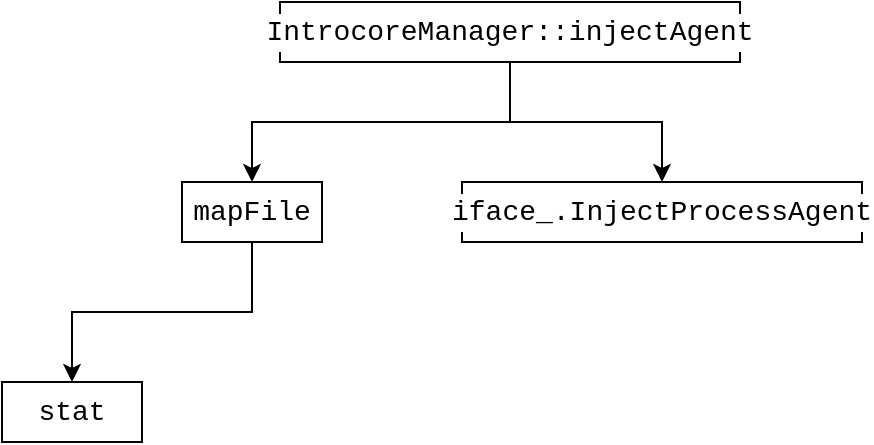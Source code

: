 <mxfile version="16.6.1" type="github">
  <diagram id="F_U6pM1qq8SpCUaOEMC0" name="Page-1">
    <mxGraphModel dx="1209" dy="634" grid="1" gridSize="10" guides="1" tooltips="1" connect="1" arrows="1" fold="1" page="1" pageScale="1" pageWidth="827" pageHeight="1169" math="0" shadow="0">
      <root>
        <mxCell id="0" />
        <mxCell id="1" parent="0" />
        <mxCell id="gUDkAE20RX9uTa4XjMVf-42" style="edgeStyle=orthogonalEdgeStyle;rounded=0;orthogonalLoop=1;jettySize=auto;html=1;exitX=0.5;exitY=1;exitDx=0;exitDy=0;entryX=0.5;entryY=0;entryDx=0;entryDy=0;fontColor=#000000;" edge="1" parent="1" source="gUDkAE20RX9uTa4XjMVf-40" target="gUDkAE20RX9uTa4XjMVf-41">
          <mxGeometry relative="1" as="geometry" />
        </mxCell>
        <mxCell id="gUDkAE20RX9uTa4XjMVf-44" style="edgeStyle=orthogonalEdgeStyle;rounded=0;orthogonalLoop=1;jettySize=auto;html=1;exitX=0.5;exitY=1;exitDx=0;exitDy=0;fontColor=#000000;" edge="1" parent="1" source="gUDkAE20RX9uTa4XjMVf-40" target="gUDkAE20RX9uTa4XjMVf-43">
          <mxGeometry relative="1" as="geometry" />
        </mxCell>
        <mxCell id="gUDkAE20RX9uTa4XjMVf-40" value="&lt;div style=&quot;font-family: &amp;#34;consolas&amp;#34; , &amp;#34;courier new&amp;#34; , monospace ; font-size: 14px ; line-height: 19px&quot;&gt;&lt;span style=&quot;background-color: rgb(255 , 255 , 255)&quot;&gt;IntrocoreManager::injectAgent&lt;/span&gt;&lt;/div&gt;" style="rounded=0;whiteSpace=wrap;html=1;shadow=0;labelBackgroundColor=#FFFFFF;fontColor=#000000;" vertex="1" parent="1">
          <mxGeometry x="299" y="40" width="230" height="30" as="geometry" />
        </mxCell>
        <mxCell id="gUDkAE20RX9uTa4XjMVf-47" style="edgeStyle=orthogonalEdgeStyle;rounded=0;orthogonalLoop=1;jettySize=auto;html=1;exitX=0.5;exitY=1;exitDx=0;exitDy=0;fontColor=#000000;" edge="1" parent="1" source="gUDkAE20RX9uTa4XjMVf-41" target="gUDkAE20RX9uTa4XjMVf-46">
          <mxGeometry relative="1" as="geometry" />
        </mxCell>
        <mxCell id="gUDkAE20RX9uTa4XjMVf-41" value="&lt;div style=&quot;font-family: &amp;#34;consolas&amp;#34; , &amp;#34;courier new&amp;#34; , monospace ; font-size: 14px ; line-height: 19px&quot;&gt;&lt;span style=&quot;background-color: rgb(255 , 255 , 255)&quot;&gt;mapFile&lt;/span&gt;&lt;/div&gt;" style="rounded=0;whiteSpace=wrap;html=1;shadow=0;labelBackgroundColor=#FFFFFF;fontColor=#000000;" vertex="1" parent="1">
          <mxGeometry x="250" y="130" width="70" height="30" as="geometry" />
        </mxCell>
        <mxCell id="gUDkAE20RX9uTa4XjMVf-43" value="&lt;div style=&quot;font-family: &amp;#34;consolas&amp;#34; , &amp;#34;courier new&amp;#34; , monospace ; font-size: 14px ; line-height: 19px&quot;&gt;&lt;div style=&quot;font-family: &amp;#34;consolas&amp;#34; , &amp;#34;courier new&amp;#34; , monospace ; line-height: 19px&quot;&gt;&lt;span style=&quot;background-color: rgb(255 , 255 , 255)&quot;&gt;iface_.InjectProcessAgent&lt;/span&gt;&lt;/div&gt;&lt;/div&gt;" style="rounded=0;whiteSpace=wrap;html=1;shadow=0;labelBackgroundColor=#FFFFFF;fontColor=#000000;" vertex="1" parent="1">
          <mxGeometry x="390" y="130" width="200" height="30" as="geometry" />
        </mxCell>
        <mxCell id="gUDkAE20RX9uTa4XjMVf-46" value="&lt;div style=&quot;font-family: &amp;#34;consolas&amp;#34; , &amp;#34;courier new&amp;#34; , monospace ; font-size: 14px ; line-height: 19px&quot;&gt;stat&lt;br&gt;&lt;/div&gt;" style="rounded=0;whiteSpace=wrap;html=1;shadow=0;labelBackgroundColor=#FFFFFF;fontColor=#000000;" vertex="1" parent="1">
          <mxGeometry x="160" y="230" width="70" height="30" as="geometry" />
        </mxCell>
      </root>
    </mxGraphModel>
  </diagram>
</mxfile>
